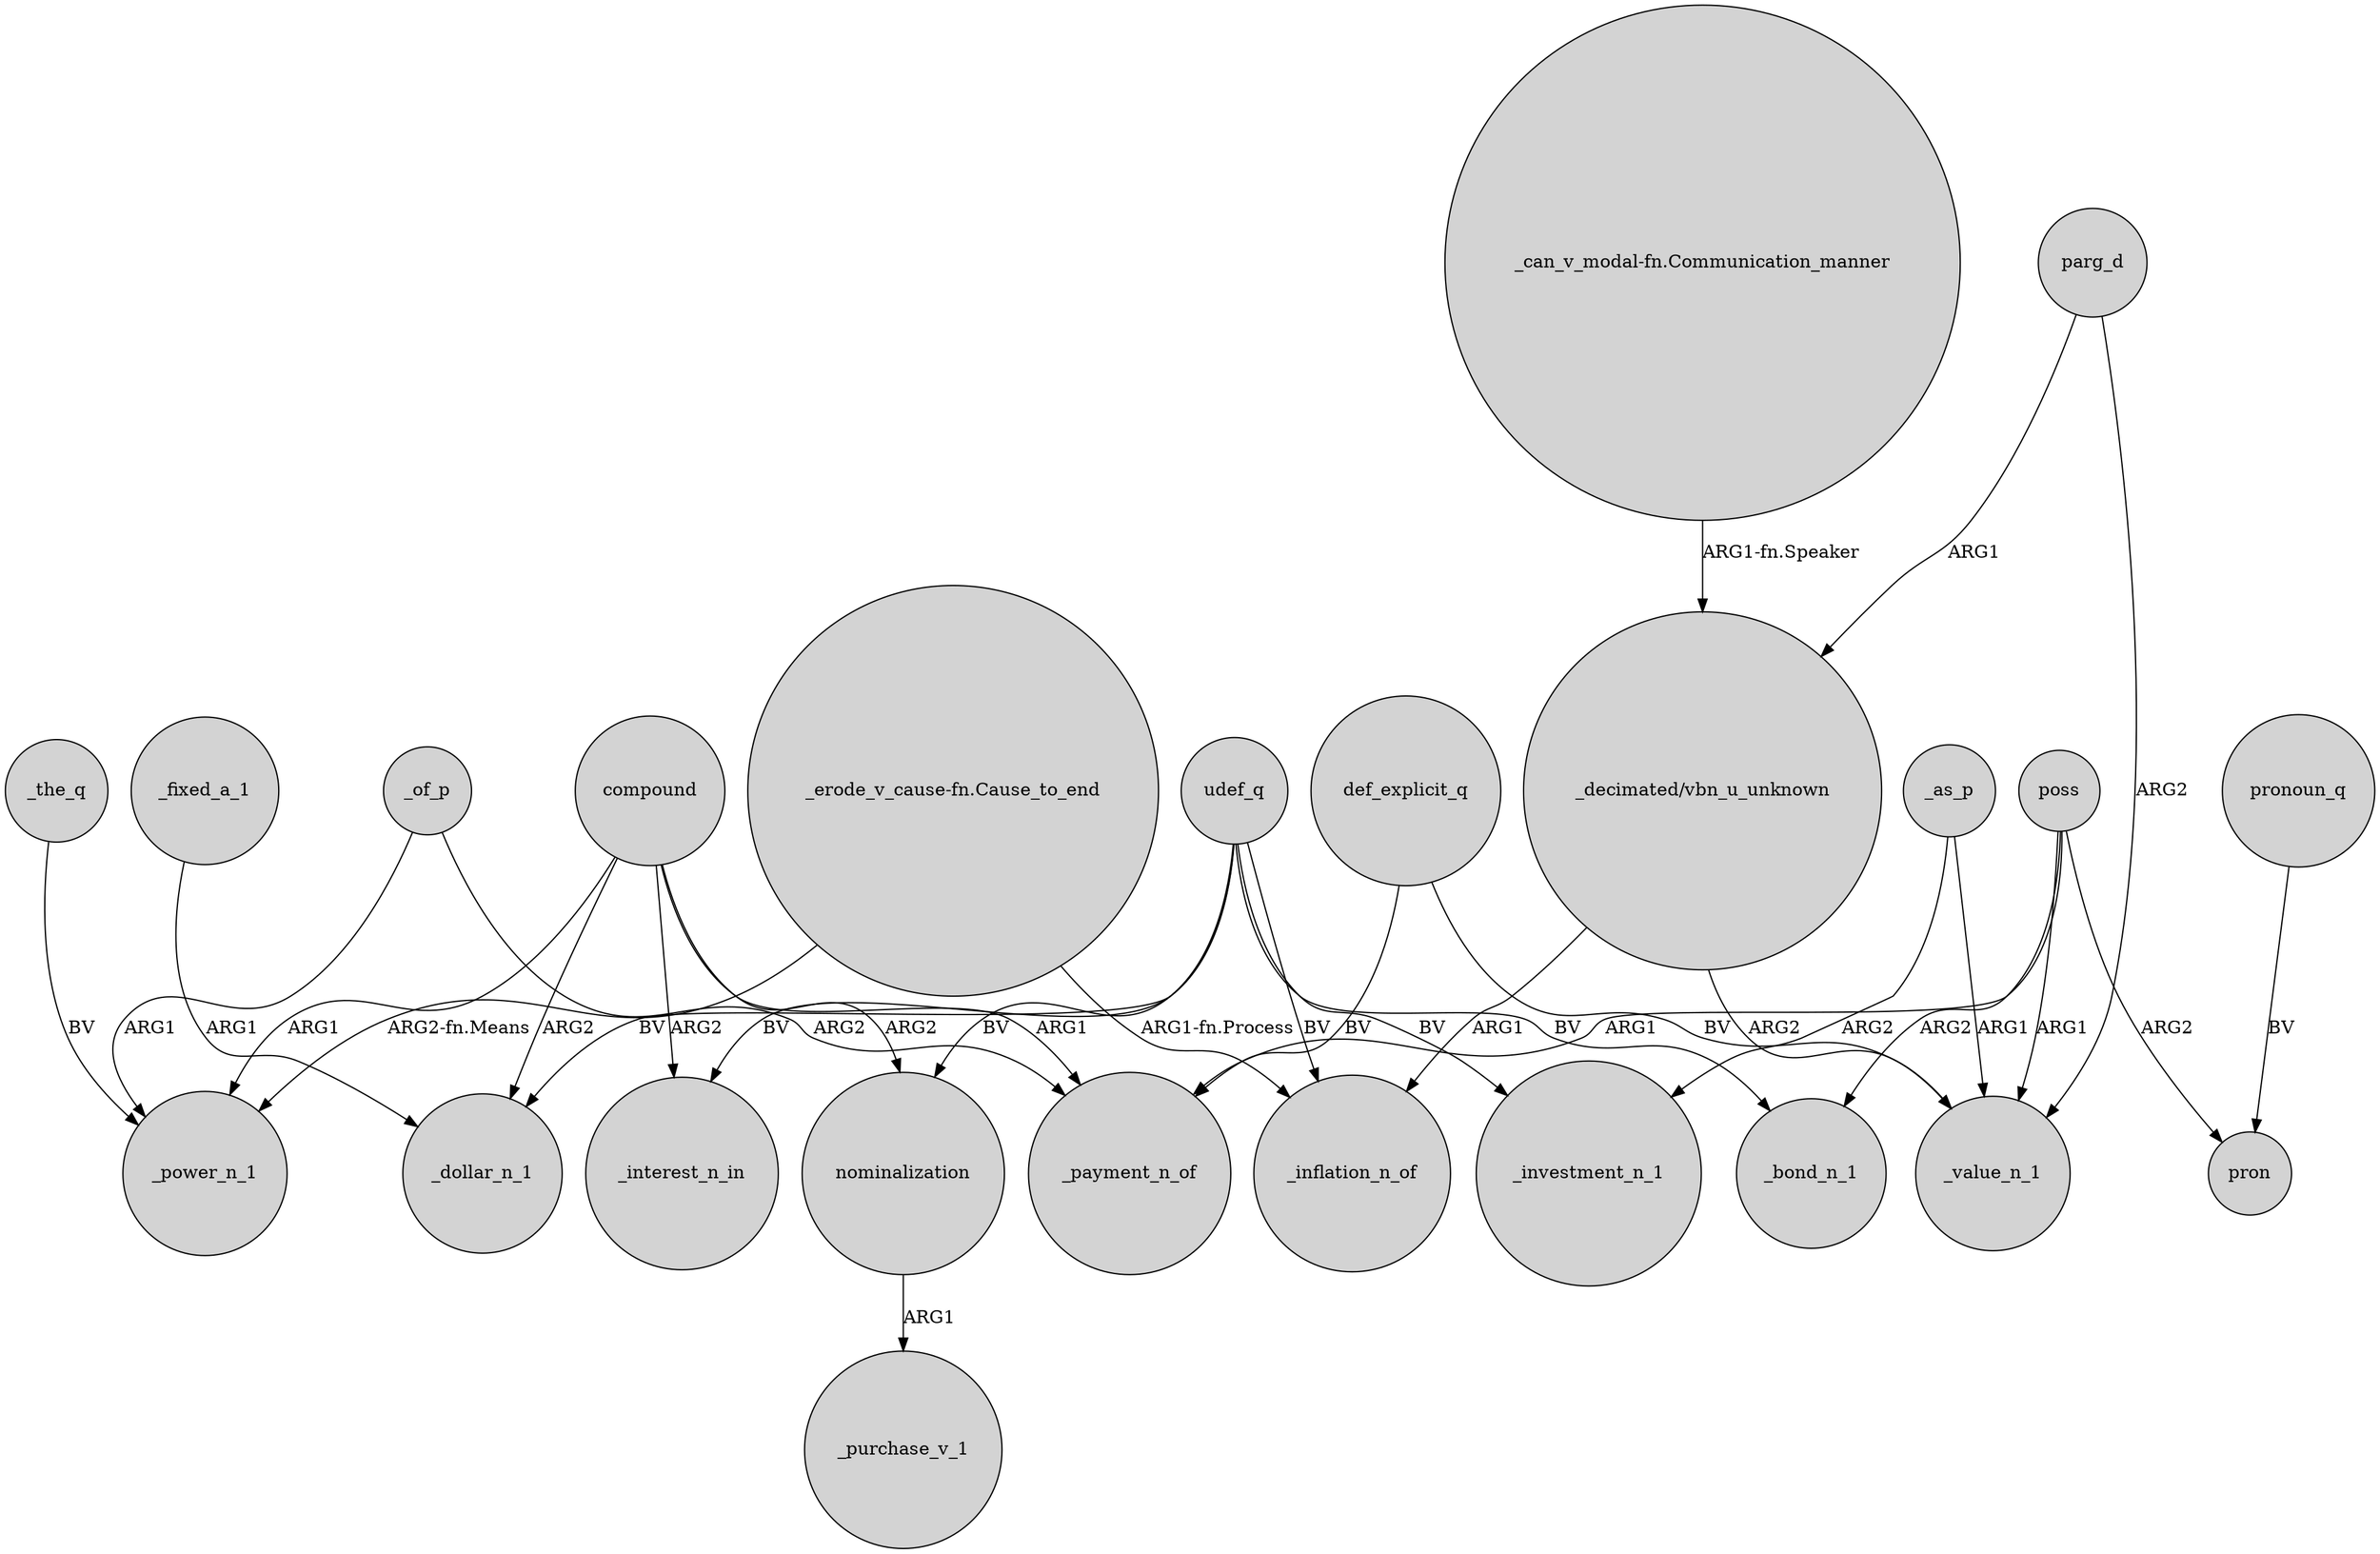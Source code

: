 digraph {
	node [shape=circle style=filled]
	_the_q -> _power_n_1 [label=BV]
	_as_p -> _value_n_1 [label=ARG1]
	parg_d -> _value_n_1 [label=ARG2]
	_of_p -> _power_n_1 [label=ARG1]
	udef_q -> _bond_n_1 [label=BV]
	"_decimated/vbn_u_unknown" -> _value_n_1 [label=ARG2]
	parg_d -> "_decimated/vbn_u_unknown" [label=ARG1]
	"_erode_v_cause-fn.Cause_to_end" -> _power_n_1 [label="ARG2-fn.Means"]
	_fixed_a_1 -> _dollar_n_1 [label=ARG1]
	udef_q -> nominalization [label=BV]
	nominalization -> _purchase_v_1 [label=ARG1]
	poss -> _value_n_1 [label=ARG1]
	compound -> _dollar_n_1 [label=ARG2]
	udef_q -> _inflation_n_of [label=BV]
	_of_p -> _payment_n_of [label=ARG2]
	compound -> nominalization [label=ARG2]
	pronoun_q -> pron [label=BV]
	poss -> pron [label=ARG2]
	"_erode_v_cause-fn.Cause_to_end" -> _inflation_n_of [label="ARG1-fn.Process"]
	_as_p -> _investment_n_1 [label=ARG2]
	poss -> _bond_n_1 [label=ARG2]
	udef_q -> _dollar_n_1 [label=BV]
	"_can_v_modal-fn.Communication_manner" -> "_decimated/vbn_u_unknown" [label="ARG1-fn.Speaker"]
	udef_q -> _investment_n_1 [label=BV]
	def_explicit_q -> _value_n_1 [label=BV]
	udef_q -> _interest_n_in [label=BV]
	"_decimated/vbn_u_unknown" -> _inflation_n_of [label=ARG1]
	poss -> _payment_n_of [label=ARG1]
	compound -> _payment_n_of [label=ARG1]
	compound -> _power_n_1 [label=ARG1]
	compound -> _interest_n_in [label=ARG2]
	def_explicit_q -> _payment_n_of [label=BV]
}
